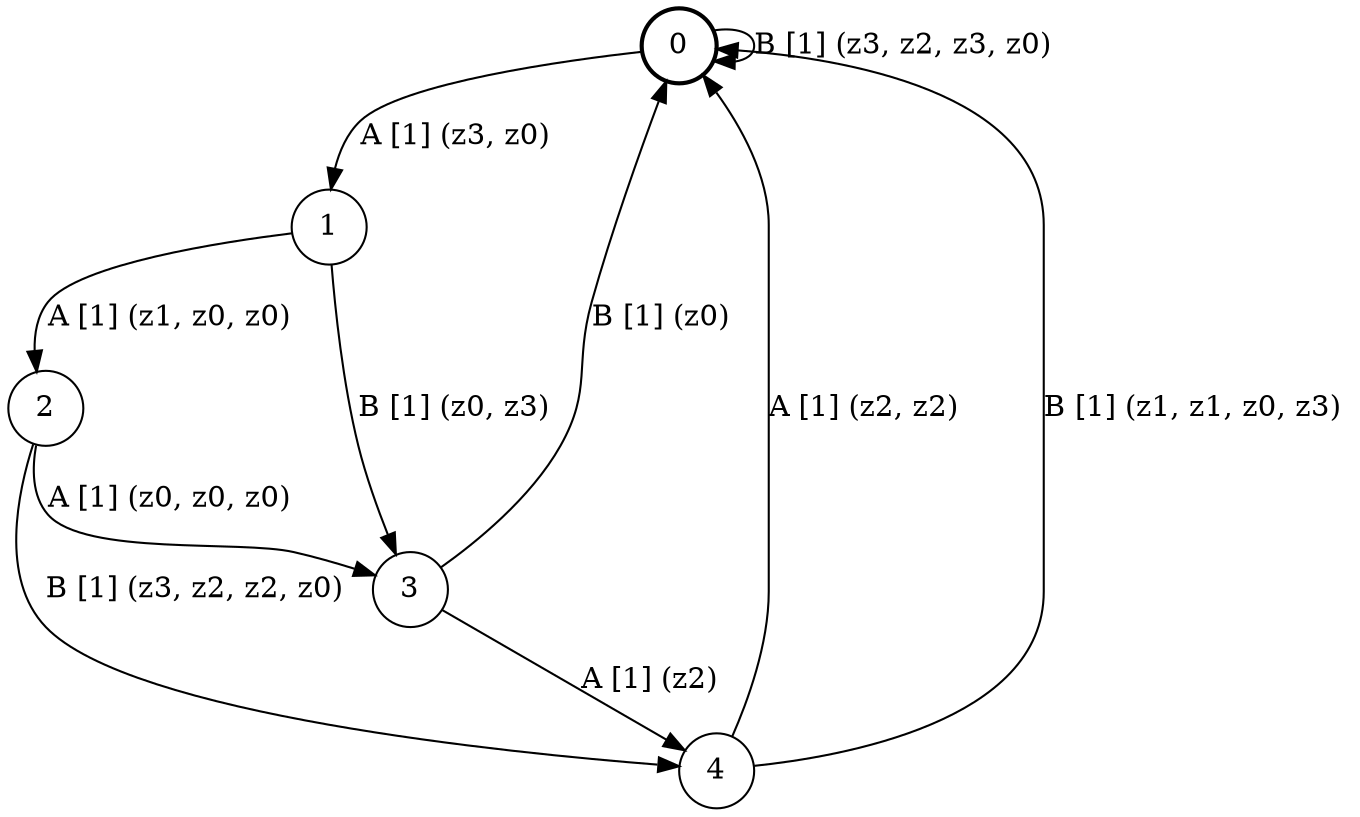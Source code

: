 # generated file, don't try to modify
# command: dot -Tpng <filename> > tree.png
digraph Automaton {
    node [shape = circle];
    0 [style = "bold"];
    0 -> 1 [label = "A [1] (z3, z0) "];
    0 -> 0 [label = "B [1] (z3, z2, z3, z0) "];
    1 -> 2 [label = "A [1] (z1, z0, z0) "];
    1 -> 3 [label = "B [1] (z0, z3) "];
    2 -> 3 [label = "A [1] (z0, z0, z0) "];
    2 -> 4 [label = "B [1] (z3, z2, z2, z0) "];
    3 -> 4 [label = "A [1] (z2) "];
    3 -> 0 [label = "B [1] (z0) "];
    4 -> 0 [label = "A [1] (z2, z2) "];
    4 -> 0 [label = "B [1] (z1, z1, z0, z3) "];
}
